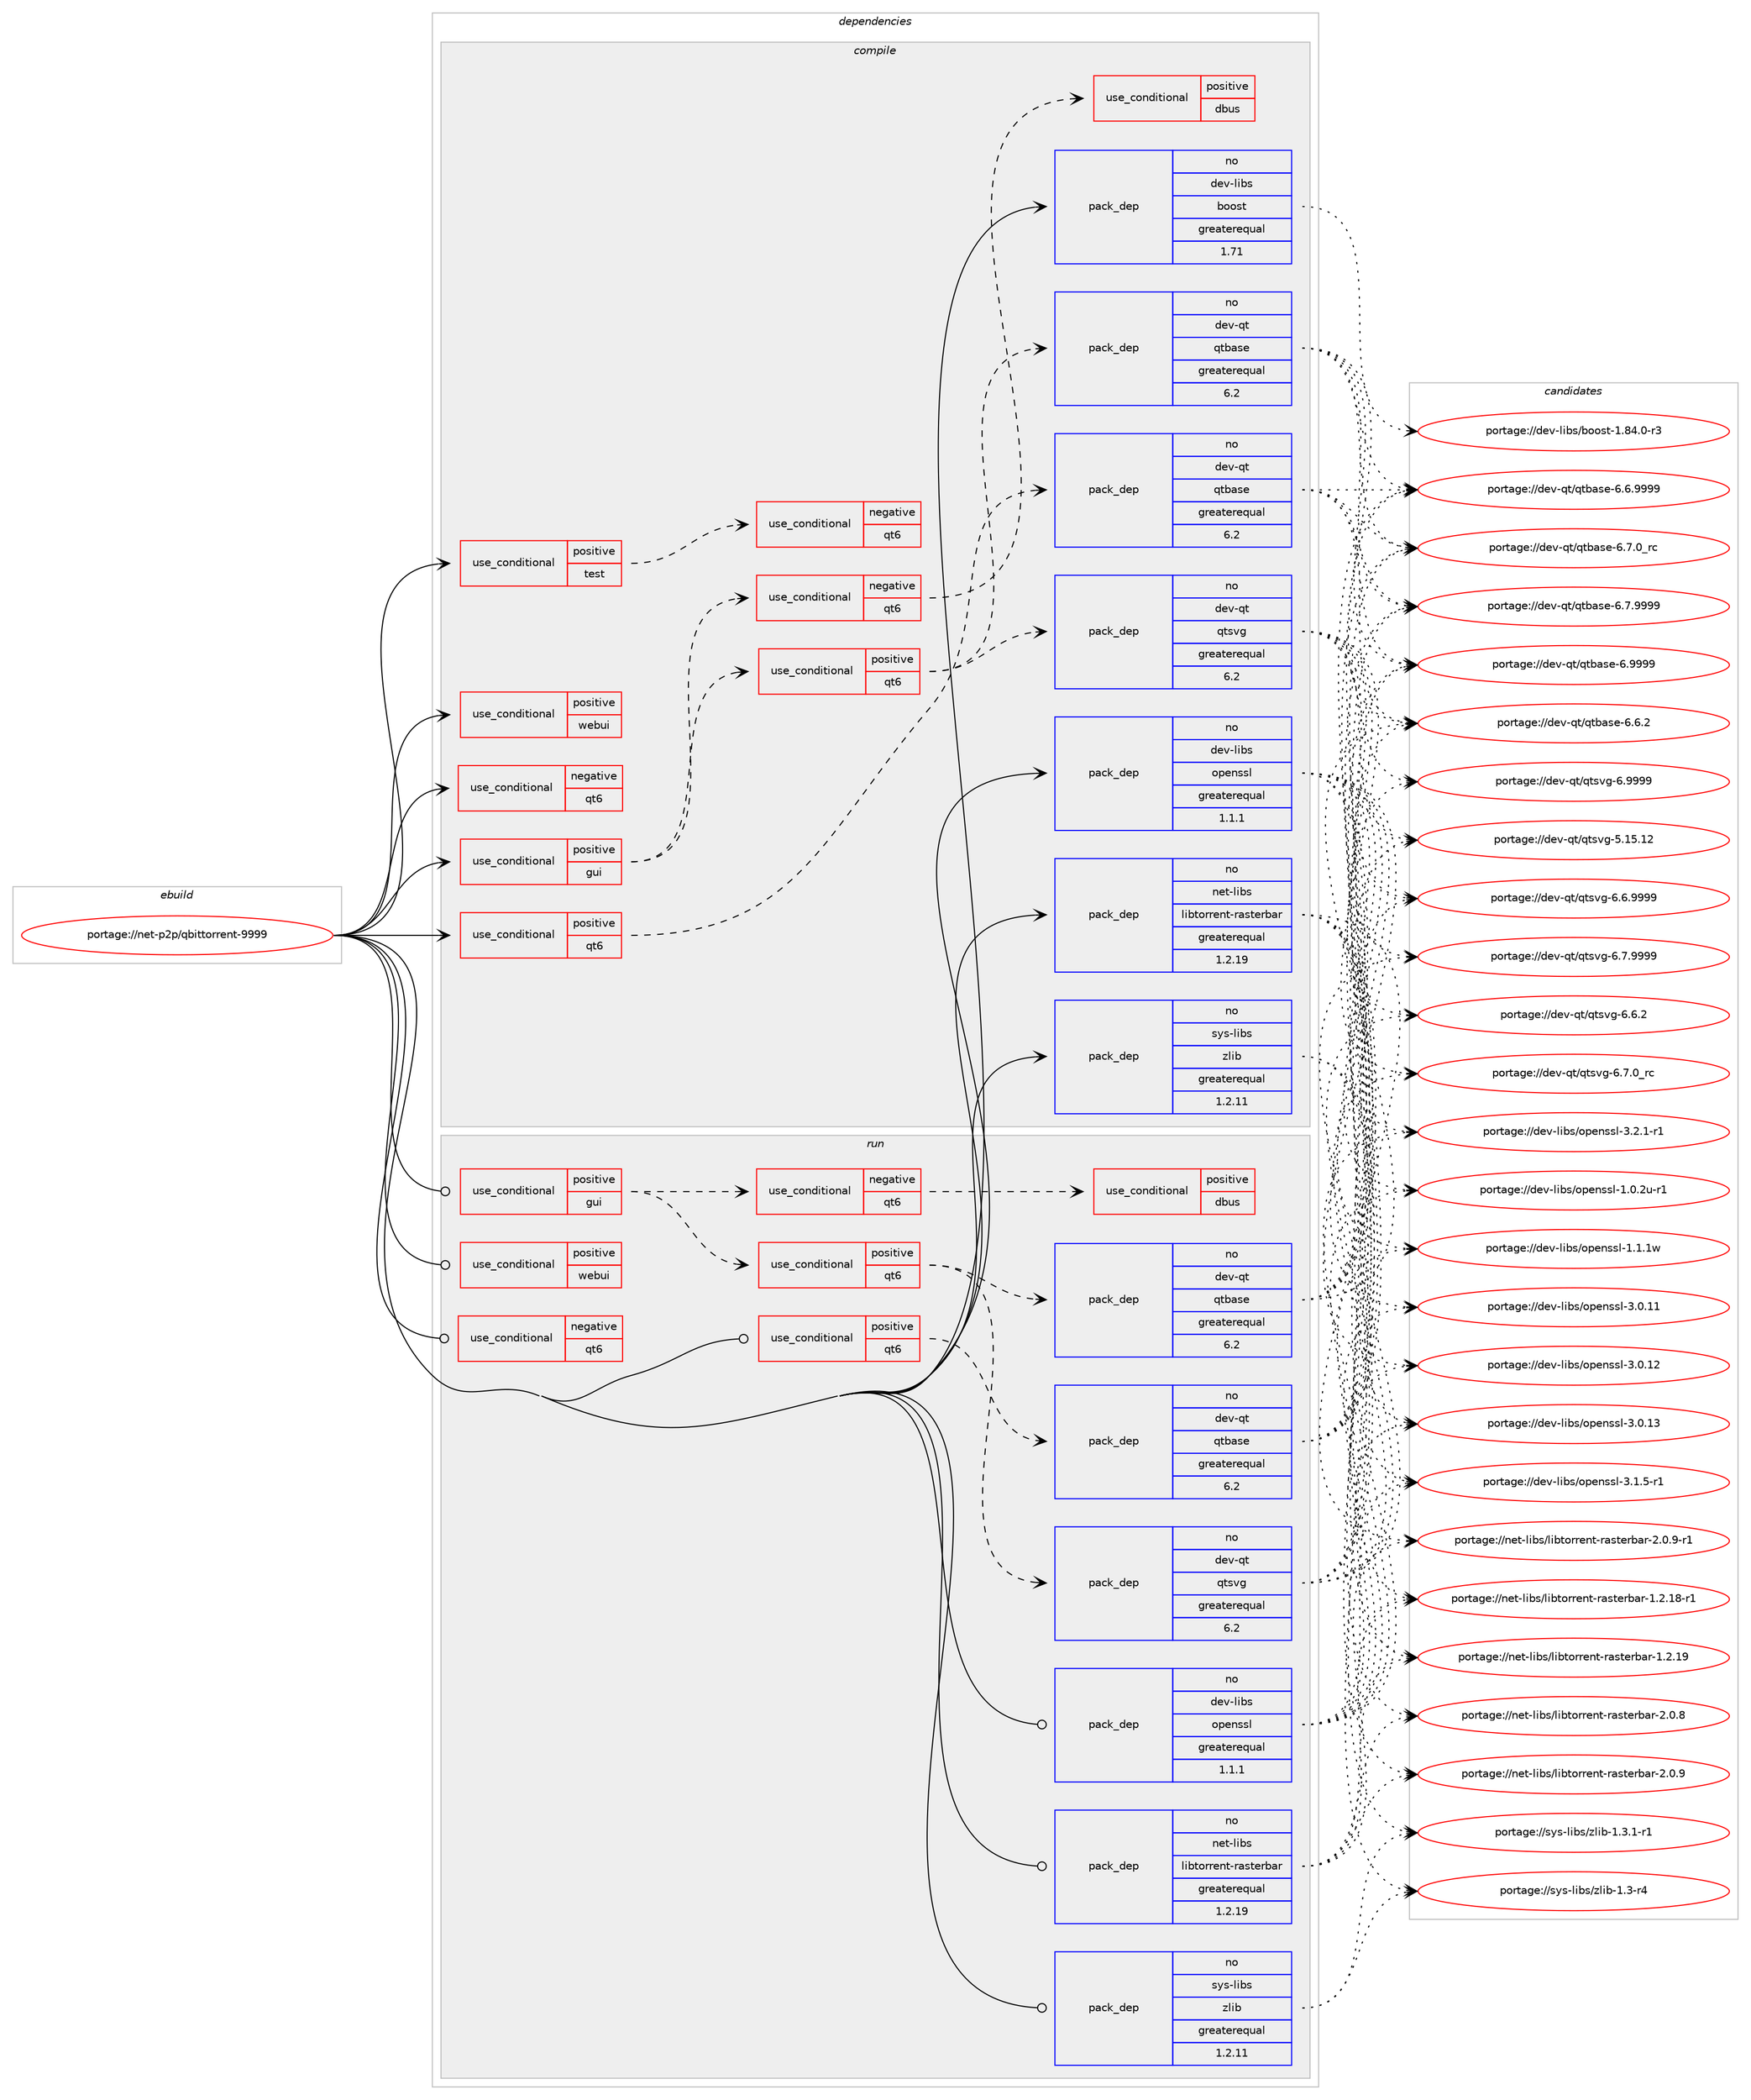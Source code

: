 digraph prolog {

# *************
# Graph options
# *************

newrank=true;
concentrate=true;
compound=true;
graph [rankdir=LR,fontname=Helvetica,fontsize=10,ranksep=1.5];#, ranksep=2.5, nodesep=0.2];
edge  [arrowhead=vee];
node  [fontname=Helvetica,fontsize=10];

# **********
# The ebuild
# **********

subgraph cluster_leftcol {
color=gray;
rank=same;
label=<<i>ebuild</i>>;
id [label="portage://net-p2p/qbittorrent-9999", color=red, width=4, href="../net-p2p/qbittorrent-9999.svg"];
}

# ****************
# The dependencies
# ****************

subgraph cluster_midcol {
color=gray;
label=<<i>dependencies</i>>;
subgraph cluster_compile {
fillcolor="#eeeeee";
style=filled;
label=<<i>compile</i>>;
subgraph cond1769 {
dependency2583 [label=<<TABLE BORDER="0" CELLBORDER="1" CELLSPACING="0" CELLPADDING="4"><TR><TD ROWSPAN="3" CELLPADDING="10">use_conditional</TD></TR><TR><TD>negative</TD></TR><TR><TD>qt6</TD></TR></TABLE>>, shape=none, color=red];
# *** BEGIN UNKNOWN DEPENDENCY TYPE (TODO) ***
# dependency2583 -> package_dependency(portage://net-p2p/qbittorrent-9999,install,no,dev-qt,qtcore,none,[,,],[slot(5)],[])
# *** END UNKNOWN DEPENDENCY TYPE (TODO) ***

# *** BEGIN UNKNOWN DEPENDENCY TYPE (TODO) ***
# dependency2583 -> package_dependency(portage://net-p2p/qbittorrent-9999,install,no,dev-qt,qtnetwork,none,[,,],[slot(5)],[use(enable(ssl),none)])
# *** END UNKNOWN DEPENDENCY TYPE (TODO) ***

# *** BEGIN UNKNOWN DEPENDENCY TYPE (TODO) ***
# dependency2583 -> package_dependency(portage://net-p2p/qbittorrent-9999,install,no,dev-qt,qtsql,none,[,,],[slot(5)],[use(enable(sqlite),none)])
# *** END UNKNOWN DEPENDENCY TYPE (TODO) ***

# *** BEGIN UNKNOWN DEPENDENCY TYPE (TODO) ***
# dependency2583 -> package_dependency(portage://net-p2p/qbittorrent-9999,install,no,dev-qt,qtxml,none,[,,],[slot(5)],[])
# *** END UNKNOWN DEPENDENCY TYPE (TODO) ***

}
id:e -> dependency2583:w [weight=20,style="solid",arrowhead="vee"];
subgraph cond1770 {
dependency2584 [label=<<TABLE BORDER="0" CELLBORDER="1" CELLSPACING="0" CELLPADDING="4"><TR><TD ROWSPAN="3" CELLPADDING="10">use_conditional</TD></TR><TR><TD>positive</TD></TR><TR><TD>gui</TD></TR></TABLE>>, shape=none, color=red];
subgraph cond1771 {
dependency2585 [label=<<TABLE BORDER="0" CELLBORDER="1" CELLSPACING="0" CELLPADDING="4"><TR><TD ROWSPAN="3" CELLPADDING="10">use_conditional</TD></TR><TR><TD>negative</TD></TR><TR><TD>qt6</TD></TR></TABLE>>, shape=none, color=red];
# *** BEGIN UNKNOWN DEPENDENCY TYPE (TODO) ***
# dependency2585 -> package_dependency(portage://net-p2p/qbittorrent-9999,install,no,dev-qt,qtgui,none,[,,],[slot(5)],[])
# *** END UNKNOWN DEPENDENCY TYPE (TODO) ***

# *** BEGIN UNKNOWN DEPENDENCY TYPE (TODO) ***
# dependency2585 -> package_dependency(portage://net-p2p/qbittorrent-9999,install,no,dev-qt,qtsvg,none,[,,],[slot(5)],[])
# *** END UNKNOWN DEPENDENCY TYPE (TODO) ***

# *** BEGIN UNKNOWN DEPENDENCY TYPE (TODO) ***
# dependency2585 -> package_dependency(portage://net-p2p/qbittorrent-9999,install,no,dev-qt,qtwidgets,none,[,,],[slot(5)],[])
# *** END UNKNOWN DEPENDENCY TYPE (TODO) ***

subgraph cond1772 {
dependency2586 [label=<<TABLE BORDER="0" CELLBORDER="1" CELLSPACING="0" CELLPADDING="4"><TR><TD ROWSPAN="3" CELLPADDING="10">use_conditional</TD></TR><TR><TD>positive</TD></TR><TR><TD>dbus</TD></TR></TABLE>>, shape=none, color=red];
# *** BEGIN UNKNOWN DEPENDENCY TYPE (TODO) ***
# dependency2586 -> package_dependency(portage://net-p2p/qbittorrent-9999,install,no,dev-qt,qtdbus,none,[,,],[slot(5)],[])
# *** END UNKNOWN DEPENDENCY TYPE (TODO) ***

}
dependency2585:e -> dependency2586:w [weight=20,style="dashed",arrowhead="vee"];
}
dependency2584:e -> dependency2585:w [weight=20,style="dashed",arrowhead="vee"];
subgraph cond1773 {
dependency2587 [label=<<TABLE BORDER="0" CELLBORDER="1" CELLSPACING="0" CELLPADDING="4"><TR><TD ROWSPAN="3" CELLPADDING="10">use_conditional</TD></TR><TR><TD>positive</TD></TR><TR><TD>qt6</TD></TR></TABLE>>, shape=none, color=red];
subgraph pack772 {
dependency2588 [label=<<TABLE BORDER="0" CELLBORDER="1" CELLSPACING="0" CELLPADDING="4" WIDTH="220"><TR><TD ROWSPAN="6" CELLPADDING="30">pack_dep</TD></TR><TR><TD WIDTH="110">no</TD></TR><TR><TD>dev-qt</TD></TR><TR><TD>qtbase</TD></TR><TR><TD>greaterequal</TD></TR><TR><TD>6.2</TD></TR></TABLE>>, shape=none, color=blue];
}
dependency2587:e -> dependency2588:w [weight=20,style="dashed",arrowhead="vee"];
subgraph pack773 {
dependency2589 [label=<<TABLE BORDER="0" CELLBORDER="1" CELLSPACING="0" CELLPADDING="4" WIDTH="220"><TR><TD ROWSPAN="6" CELLPADDING="30">pack_dep</TD></TR><TR><TD WIDTH="110">no</TD></TR><TR><TD>dev-qt</TD></TR><TR><TD>qtsvg</TD></TR><TR><TD>greaterequal</TD></TR><TR><TD>6.2</TD></TR></TABLE>>, shape=none, color=blue];
}
dependency2587:e -> dependency2589:w [weight=20,style="dashed",arrowhead="vee"];
}
dependency2584:e -> dependency2587:w [weight=20,style="dashed",arrowhead="vee"];
}
id:e -> dependency2584:w [weight=20,style="solid",arrowhead="vee"];
subgraph cond1774 {
dependency2590 [label=<<TABLE BORDER="0" CELLBORDER="1" CELLSPACING="0" CELLPADDING="4"><TR><TD ROWSPAN="3" CELLPADDING="10">use_conditional</TD></TR><TR><TD>positive</TD></TR><TR><TD>qt6</TD></TR></TABLE>>, shape=none, color=red];
subgraph pack774 {
dependency2591 [label=<<TABLE BORDER="0" CELLBORDER="1" CELLSPACING="0" CELLPADDING="4" WIDTH="220"><TR><TD ROWSPAN="6" CELLPADDING="30">pack_dep</TD></TR><TR><TD WIDTH="110">no</TD></TR><TR><TD>dev-qt</TD></TR><TR><TD>qtbase</TD></TR><TR><TD>greaterequal</TD></TR><TR><TD>6.2</TD></TR></TABLE>>, shape=none, color=blue];
}
dependency2590:e -> dependency2591:w [weight=20,style="dashed",arrowhead="vee"];
}
id:e -> dependency2590:w [weight=20,style="solid",arrowhead="vee"];
subgraph cond1775 {
dependency2592 [label=<<TABLE BORDER="0" CELLBORDER="1" CELLSPACING="0" CELLPADDING="4"><TR><TD ROWSPAN="3" CELLPADDING="10">use_conditional</TD></TR><TR><TD>positive</TD></TR><TR><TD>test</TD></TR></TABLE>>, shape=none, color=red];
subgraph cond1776 {
dependency2593 [label=<<TABLE BORDER="0" CELLBORDER="1" CELLSPACING="0" CELLPADDING="4"><TR><TD ROWSPAN="3" CELLPADDING="10">use_conditional</TD></TR><TR><TD>negative</TD></TR><TR><TD>qt6</TD></TR></TABLE>>, shape=none, color=red];
# *** BEGIN UNKNOWN DEPENDENCY TYPE (TODO) ***
# dependency2593 -> package_dependency(portage://net-p2p/qbittorrent-9999,install,no,dev-qt,qttest,none,[,,],[slot(5)],[])
# *** END UNKNOWN DEPENDENCY TYPE (TODO) ***

}
dependency2592:e -> dependency2593:w [weight=20,style="dashed",arrowhead="vee"];
}
id:e -> dependency2592:w [weight=20,style="solid",arrowhead="vee"];
subgraph cond1777 {
dependency2594 [label=<<TABLE BORDER="0" CELLBORDER="1" CELLSPACING="0" CELLPADDING="4"><TR><TD ROWSPAN="3" CELLPADDING="10">use_conditional</TD></TR><TR><TD>positive</TD></TR><TR><TD>webui</TD></TR></TABLE>>, shape=none, color=red];
# *** BEGIN UNKNOWN DEPENDENCY TYPE (TODO) ***
# dependency2594 -> package_dependency(portage://net-p2p/qbittorrent-9999,install,no,acct-group,qbittorrent,none,[,,],[],[])
# *** END UNKNOWN DEPENDENCY TYPE (TODO) ***

# *** BEGIN UNKNOWN DEPENDENCY TYPE (TODO) ***
# dependency2594 -> package_dependency(portage://net-p2p/qbittorrent-9999,install,no,acct-user,qbittorrent,none,[,,],[],[])
# *** END UNKNOWN DEPENDENCY TYPE (TODO) ***

}
id:e -> dependency2594:w [weight=20,style="solid",arrowhead="vee"];
subgraph pack775 {
dependency2595 [label=<<TABLE BORDER="0" CELLBORDER="1" CELLSPACING="0" CELLPADDING="4" WIDTH="220"><TR><TD ROWSPAN="6" CELLPADDING="30">pack_dep</TD></TR><TR><TD WIDTH="110">no</TD></TR><TR><TD>dev-libs</TD></TR><TR><TD>boost</TD></TR><TR><TD>greaterequal</TD></TR><TR><TD>1.71</TD></TR></TABLE>>, shape=none, color=blue];
}
id:e -> dependency2595:w [weight=20,style="solid",arrowhead="vee"];
subgraph pack776 {
dependency2596 [label=<<TABLE BORDER="0" CELLBORDER="1" CELLSPACING="0" CELLPADDING="4" WIDTH="220"><TR><TD ROWSPAN="6" CELLPADDING="30">pack_dep</TD></TR><TR><TD WIDTH="110">no</TD></TR><TR><TD>dev-libs</TD></TR><TR><TD>openssl</TD></TR><TR><TD>greaterequal</TD></TR><TR><TD>1.1.1</TD></TR></TABLE>>, shape=none, color=blue];
}
id:e -> dependency2596:w [weight=20,style="solid",arrowhead="vee"];
subgraph pack777 {
dependency2597 [label=<<TABLE BORDER="0" CELLBORDER="1" CELLSPACING="0" CELLPADDING="4" WIDTH="220"><TR><TD ROWSPAN="6" CELLPADDING="30">pack_dep</TD></TR><TR><TD WIDTH="110">no</TD></TR><TR><TD>net-libs</TD></TR><TR><TD>libtorrent-rasterbar</TD></TR><TR><TD>greaterequal</TD></TR><TR><TD>1.2.19</TD></TR></TABLE>>, shape=none, color=blue];
}
id:e -> dependency2597:w [weight=20,style="solid",arrowhead="vee"];
subgraph pack778 {
dependency2598 [label=<<TABLE BORDER="0" CELLBORDER="1" CELLSPACING="0" CELLPADDING="4" WIDTH="220"><TR><TD ROWSPAN="6" CELLPADDING="30">pack_dep</TD></TR><TR><TD WIDTH="110">no</TD></TR><TR><TD>sys-libs</TD></TR><TR><TD>zlib</TD></TR><TR><TD>greaterequal</TD></TR><TR><TD>1.2.11</TD></TR></TABLE>>, shape=none, color=blue];
}
id:e -> dependency2598:w [weight=20,style="solid",arrowhead="vee"];
}
subgraph cluster_compileandrun {
fillcolor="#eeeeee";
style=filled;
label=<<i>compile and run</i>>;
}
subgraph cluster_run {
fillcolor="#eeeeee";
style=filled;
label=<<i>run</i>>;
subgraph cond1778 {
dependency2599 [label=<<TABLE BORDER="0" CELLBORDER="1" CELLSPACING="0" CELLPADDING="4"><TR><TD ROWSPAN="3" CELLPADDING="10">use_conditional</TD></TR><TR><TD>negative</TD></TR><TR><TD>qt6</TD></TR></TABLE>>, shape=none, color=red];
# *** BEGIN UNKNOWN DEPENDENCY TYPE (TODO) ***
# dependency2599 -> package_dependency(portage://net-p2p/qbittorrent-9999,run,no,dev-qt,qtcore,none,[,,],[slot(5)],[])
# *** END UNKNOWN DEPENDENCY TYPE (TODO) ***

# *** BEGIN UNKNOWN DEPENDENCY TYPE (TODO) ***
# dependency2599 -> package_dependency(portage://net-p2p/qbittorrent-9999,run,no,dev-qt,qtnetwork,none,[,,],[slot(5)],[use(enable(ssl),none)])
# *** END UNKNOWN DEPENDENCY TYPE (TODO) ***

# *** BEGIN UNKNOWN DEPENDENCY TYPE (TODO) ***
# dependency2599 -> package_dependency(portage://net-p2p/qbittorrent-9999,run,no,dev-qt,qtsql,none,[,,],[slot(5)],[use(enable(sqlite),none)])
# *** END UNKNOWN DEPENDENCY TYPE (TODO) ***

# *** BEGIN UNKNOWN DEPENDENCY TYPE (TODO) ***
# dependency2599 -> package_dependency(portage://net-p2p/qbittorrent-9999,run,no,dev-qt,qtxml,none,[,,],[slot(5)],[])
# *** END UNKNOWN DEPENDENCY TYPE (TODO) ***

}
id:e -> dependency2599:w [weight=20,style="solid",arrowhead="odot"];
subgraph cond1779 {
dependency2600 [label=<<TABLE BORDER="0" CELLBORDER="1" CELLSPACING="0" CELLPADDING="4"><TR><TD ROWSPAN="3" CELLPADDING="10">use_conditional</TD></TR><TR><TD>positive</TD></TR><TR><TD>gui</TD></TR></TABLE>>, shape=none, color=red];
subgraph cond1780 {
dependency2601 [label=<<TABLE BORDER="0" CELLBORDER="1" CELLSPACING="0" CELLPADDING="4"><TR><TD ROWSPAN="3" CELLPADDING="10">use_conditional</TD></TR><TR><TD>negative</TD></TR><TR><TD>qt6</TD></TR></TABLE>>, shape=none, color=red];
# *** BEGIN UNKNOWN DEPENDENCY TYPE (TODO) ***
# dependency2601 -> package_dependency(portage://net-p2p/qbittorrent-9999,run,no,dev-qt,qtgui,none,[,,],[slot(5)],[])
# *** END UNKNOWN DEPENDENCY TYPE (TODO) ***

# *** BEGIN UNKNOWN DEPENDENCY TYPE (TODO) ***
# dependency2601 -> package_dependency(portage://net-p2p/qbittorrent-9999,run,no,dev-qt,qtsvg,none,[,,],[slot(5)],[])
# *** END UNKNOWN DEPENDENCY TYPE (TODO) ***

# *** BEGIN UNKNOWN DEPENDENCY TYPE (TODO) ***
# dependency2601 -> package_dependency(portage://net-p2p/qbittorrent-9999,run,no,dev-qt,qtwidgets,none,[,,],[slot(5)],[])
# *** END UNKNOWN DEPENDENCY TYPE (TODO) ***

subgraph cond1781 {
dependency2602 [label=<<TABLE BORDER="0" CELLBORDER="1" CELLSPACING="0" CELLPADDING="4"><TR><TD ROWSPAN="3" CELLPADDING="10">use_conditional</TD></TR><TR><TD>positive</TD></TR><TR><TD>dbus</TD></TR></TABLE>>, shape=none, color=red];
# *** BEGIN UNKNOWN DEPENDENCY TYPE (TODO) ***
# dependency2602 -> package_dependency(portage://net-p2p/qbittorrent-9999,run,no,dev-qt,qtdbus,none,[,,],[slot(5)],[])
# *** END UNKNOWN DEPENDENCY TYPE (TODO) ***

}
dependency2601:e -> dependency2602:w [weight=20,style="dashed",arrowhead="vee"];
}
dependency2600:e -> dependency2601:w [weight=20,style="dashed",arrowhead="vee"];
subgraph cond1782 {
dependency2603 [label=<<TABLE BORDER="0" CELLBORDER="1" CELLSPACING="0" CELLPADDING="4"><TR><TD ROWSPAN="3" CELLPADDING="10">use_conditional</TD></TR><TR><TD>positive</TD></TR><TR><TD>qt6</TD></TR></TABLE>>, shape=none, color=red];
subgraph pack779 {
dependency2604 [label=<<TABLE BORDER="0" CELLBORDER="1" CELLSPACING="0" CELLPADDING="4" WIDTH="220"><TR><TD ROWSPAN="6" CELLPADDING="30">pack_dep</TD></TR><TR><TD WIDTH="110">no</TD></TR><TR><TD>dev-qt</TD></TR><TR><TD>qtbase</TD></TR><TR><TD>greaterequal</TD></TR><TR><TD>6.2</TD></TR></TABLE>>, shape=none, color=blue];
}
dependency2603:e -> dependency2604:w [weight=20,style="dashed",arrowhead="vee"];
subgraph pack780 {
dependency2605 [label=<<TABLE BORDER="0" CELLBORDER="1" CELLSPACING="0" CELLPADDING="4" WIDTH="220"><TR><TD ROWSPAN="6" CELLPADDING="30">pack_dep</TD></TR><TR><TD WIDTH="110">no</TD></TR><TR><TD>dev-qt</TD></TR><TR><TD>qtsvg</TD></TR><TR><TD>greaterequal</TD></TR><TR><TD>6.2</TD></TR></TABLE>>, shape=none, color=blue];
}
dependency2603:e -> dependency2605:w [weight=20,style="dashed",arrowhead="vee"];
}
dependency2600:e -> dependency2603:w [weight=20,style="dashed",arrowhead="vee"];
}
id:e -> dependency2600:w [weight=20,style="solid",arrowhead="odot"];
subgraph cond1783 {
dependency2606 [label=<<TABLE BORDER="0" CELLBORDER="1" CELLSPACING="0" CELLPADDING="4"><TR><TD ROWSPAN="3" CELLPADDING="10">use_conditional</TD></TR><TR><TD>positive</TD></TR><TR><TD>qt6</TD></TR></TABLE>>, shape=none, color=red];
subgraph pack781 {
dependency2607 [label=<<TABLE BORDER="0" CELLBORDER="1" CELLSPACING="0" CELLPADDING="4" WIDTH="220"><TR><TD ROWSPAN="6" CELLPADDING="30">pack_dep</TD></TR><TR><TD WIDTH="110">no</TD></TR><TR><TD>dev-qt</TD></TR><TR><TD>qtbase</TD></TR><TR><TD>greaterequal</TD></TR><TR><TD>6.2</TD></TR></TABLE>>, shape=none, color=blue];
}
dependency2606:e -> dependency2607:w [weight=20,style="dashed",arrowhead="vee"];
}
id:e -> dependency2606:w [weight=20,style="solid",arrowhead="odot"];
subgraph cond1784 {
dependency2608 [label=<<TABLE BORDER="0" CELLBORDER="1" CELLSPACING="0" CELLPADDING="4"><TR><TD ROWSPAN="3" CELLPADDING="10">use_conditional</TD></TR><TR><TD>positive</TD></TR><TR><TD>webui</TD></TR></TABLE>>, shape=none, color=red];
# *** BEGIN UNKNOWN DEPENDENCY TYPE (TODO) ***
# dependency2608 -> package_dependency(portage://net-p2p/qbittorrent-9999,run,no,acct-group,qbittorrent,none,[,,],[],[])
# *** END UNKNOWN DEPENDENCY TYPE (TODO) ***

# *** BEGIN UNKNOWN DEPENDENCY TYPE (TODO) ***
# dependency2608 -> package_dependency(portage://net-p2p/qbittorrent-9999,run,no,acct-user,qbittorrent,none,[,,],[],[])
# *** END UNKNOWN DEPENDENCY TYPE (TODO) ***

}
id:e -> dependency2608:w [weight=20,style="solid",arrowhead="odot"];
subgraph pack782 {
dependency2609 [label=<<TABLE BORDER="0" CELLBORDER="1" CELLSPACING="0" CELLPADDING="4" WIDTH="220"><TR><TD ROWSPAN="6" CELLPADDING="30">pack_dep</TD></TR><TR><TD WIDTH="110">no</TD></TR><TR><TD>dev-libs</TD></TR><TR><TD>openssl</TD></TR><TR><TD>greaterequal</TD></TR><TR><TD>1.1.1</TD></TR></TABLE>>, shape=none, color=blue];
}
id:e -> dependency2609:w [weight=20,style="solid",arrowhead="odot"];
subgraph pack783 {
dependency2610 [label=<<TABLE BORDER="0" CELLBORDER="1" CELLSPACING="0" CELLPADDING="4" WIDTH="220"><TR><TD ROWSPAN="6" CELLPADDING="30">pack_dep</TD></TR><TR><TD WIDTH="110">no</TD></TR><TR><TD>net-libs</TD></TR><TR><TD>libtorrent-rasterbar</TD></TR><TR><TD>greaterequal</TD></TR><TR><TD>1.2.19</TD></TR></TABLE>>, shape=none, color=blue];
}
id:e -> dependency2610:w [weight=20,style="solid",arrowhead="odot"];
subgraph pack784 {
dependency2611 [label=<<TABLE BORDER="0" CELLBORDER="1" CELLSPACING="0" CELLPADDING="4" WIDTH="220"><TR><TD ROWSPAN="6" CELLPADDING="30">pack_dep</TD></TR><TR><TD WIDTH="110">no</TD></TR><TR><TD>sys-libs</TD></TR><TR><TD>zlib</TD></TR><TR><TD>greaterequal</TD></TR><TR><TD>1.2.11</TD></TR></TABLE>>, shape=none, color=blue];
}
id:e -> dependency2611:w [weight=20,style="solid",arrowhead="odot"];
}
}

# **************
# The candidates
# **************

subgraph cluster_choices {
rank=same;
color=gray;
label=<<i>candidates</i>>;

subgraph choice772 {
color=black;
nodesep=1;
choice10010111845113116471131169897115101455446544650 [label="portage://dev-qt/qtbase-6.6.2", color=red, width=4,href="../dev-qt/qtbase-6.6.2.svg"];
choice10010111845113116471131169897115101455446544657575757 [label="portage://dev-qt/qtbase-6.6.9999", color=red, width=4,href="../dev-qt/qtbase-6.6.9999.svg"];
choice100101118451131164711311698971151014554465546489511499 [label="portage://dev-qt/qtbase-6.7.0_rc", color=red, width=4,href="../dev-qt/qtbase-6.7.0_rc.svg"];
choice10010111845113116471131169897115101455446554657575757 [label="portage://dev-qt/qtbase-6.7.9999", color=red, width=4,href="../dev-qt/qtbase-6.7.9999.svg"];
choice1001011184511311647113116989711510145544657575757 [label="portage://dev-qt/qtbase-6.9999", color=red, width=4,href="../dev-qt/qtbase-6.9999.svg"];
dependency2588:e -> choice10010111845113116471131169897115101455446544650:w [style=dotted,weight="100"];
dependency2588:e -> choice10010111845113116471131169897115101455446544657575757:w [style=dotted,weight="100"];
dependency2588:e -> choice100101118451131164711311698971151014554465546489511499:w [style=dotted,weight="100"];
dependency2588:e -> choice10010111845113116471131169897115101455446554657575757:w [style=dotted,weight="100"];
dependency2588:e -> choice1001011184511311647113116989711510145544657575757:w [style=dotted,weight="100"];
}
subgraph choice773 {
color=black;
nodesep=1;
choice10010111845113116471131161151181034553464953464950 [label="portage://dev-qt/qtsvg-5.15.12", color=red, width=4,href="../dev-qt/qtsvg-5.15.12.svg"];
choice1001011184511311647113116115118103455446544650 [label="portage://dev-qt/qtsvg-6.6.2", color=red, width=4,href="../dev-qt/qtsvg-6.6.2.svg"];
choice1001011184511311647113116115118103455446544657575757 [label="portage://dev-qt/qtsvg-6.6.9999", color=red, width=4,href="../dev-qt/qtsvg-6.6.9999.svg"];
choice10010111845113116471131161151181034554465546489511499 [label="portage://dev-qt/qtsvg-6.7.0_rc", color=red, width=4,href="../dev-qt/qtsvg-6.7.0_rc.svg"];
choice1001011184511311647113116115118103455446554657575757 [label="portage://dev-qt/qtsvg-6.7.9999", color=red, width=4,href="../dev-qt/qtsvg-6.7.9999.svg"];
choice100101118451131164711311611511810345544657575757 [label="portage://dev-qt/qtsvg-6.9999", color=red, width=4,href="../dev-qt/qtsvg-6.9999.svg"];
dependency2589:e -> choice10010111845113116471131161151181034553464953464950:w [style=dotted,weight="100"];
dependency2589:e -> choice1001011184511311647113116115118103455446544650:w [style=dotted,weight="100"];
dependency2589:e -> choice1001011184511311647113116115118103455446544657575757:w [style=dotted,weight="100"];
dependency2589:e -> choice10010111845113116471131161151181034554465546489511499:w [style=dotted,weight="100"];
dependency2589:e -> choice1001011184511311647113116115118103455446554657575757:w [style=dotted,weight="100"];
dependency2589:e -> choice100101118451131164711311611511810345544657575757:w [style=dotted,weight="100"];
}
subgraph choice774 {
color=black;
nodesep=1;
choice10010111845113116471131169897115101455446544650 [label="portage://dev-qt/qtbase-6.6.2", color=red, width=4,href="../dev-qt/qtbase-6.6.2.svg"];
choice10010111845113116471131169897115101455446544657575757 [label="portage://dev-qt/qtbase-6.6.9999", color=red, width=4,href="../dev-qt/qtbase-6.6.9999.svg"];
choice100101118451131164711311698971151014554465546489511499 [label="portage://dev-qt/qtbase-6.7.0_rc", color=red, width=4,href="../dev-qt/qtbase-6.7.0_rc.svg"];
choice10010111845113116471131169897115101455446554657575757 [label="portage://dev-qt/qtbase-6.7.9999", color=red, width=4,href="../dev-qt/qtbase-6.7.9999.svg"];
choice1001011184511311647113116989711510145544657575757 [label="portage://dev-qt/qtbase-6.9999", color=red, width=4,href="../dev-qt/qtbase-6.9999.svg"];
dependency2591:e -> choice10010111845113116471131169897115101455446544650:w [style=dotted,weight="100"];
dependency2591:e -> choice10010111845113116471131169897115101455446544657575757:w [style=dotted,weight="100"];
dependency2591:e -> choice100101118451131164711311698971151014554465546489511499:w [style=dotted,weight="100"];
dependency2591:e -> choice10010111845113116471131169897115101455446554657575757:w [style=dotted,weight="100"];
dependency2591:e -> choice1001011184511311647113116989711510145544657575757:w [style=dotted,weight="100"];
}
subgraph choice775 {
color=black;
nodesep=1;
choice10010111845108105981154798111111115116454946565246484511451 [label="portage://dev-libs/boost-1.84.0-r3", color=red, width=4,href="../dev-libs/boost-1.84.0-r3.svg"];
dependency2595:e -> choice10010111845108105981154798111111115116454946565246484511451:w [style=dotted,weight="100"];
}
subgraph choice776 {
color=black;
nodesep=1;
choice1001011184510810598115471111121011101151151084549464846501174511449 [label="portage://dev-libs/openssl-1.0.2u-r1", color=red, width=4,href="../dev-libs/openssl-1.0.2u-r1.svg"];
choice100101118451081059811547111112101110115115108454946494649119 [label="portage://dev-libs/openssl-1.1.1w", color=red, width=4,href="../dev-libs/openssl-1.1.1w.svg"];
choice10010111845108105981154711111210111011511510845514648464949 [label="portage://dev-libs/openssl-3.0.11", color=red, width=4,href="../dev-libs/openssl-3.0.11.svg"];
choice10010111845108105981154711111210111011511510845514648464950 [label="portage://dev-libs/openssl-3.0.12", color=red, width=4,href="../dev-libs/openssl-3.0.12.svg"];
choice10010111845108105981154711111210111011511510845514648464951 [label="portage://dev-libs/openssl-3.0.13", color=red, width=4,href="../dev-libs/openssl-3.0.13.svg"];
choice1001011184510810598115471111121011101151151084551464946534511449 [label="portage://dev-libs/openssl-3.1.5-r1", color=red, width=4,href="../dev-libs/openssl-3.1.5-r1.svg"];
choice1001011184510810598115471111121011101151151084551465046494511449 [label="portage://dev-libs/openssl-3.2.1-r1", color=red, width=4,href="../dev-libs/openssl-3.2.1-r1.svg"];
dependency2596:e -> choice1001011184510810598115471111121011101151151084549464846501174511449:w [style=dotted,weight="100"];
dependency2596:e -> choice100101118451081059811547111112101110115115108454946494649119:w [style=dotted,weight="100"];
dependency2596:e -> choice10010111845108105981154711111210111011511510845514648464949:w [style=dotted,weight="100"];
dependency2596:e -> choice10010111845108105981154711111210111011511510845514648464950:w [style=dotted,weight="100"];
dependency2596:e -> choice10010111845108105981154711111210111011511510845514648464951:w [style=dotted,weight="100"];
dependency2596:e -> choice1001011184510810598115471111121011101151151084551464946534511449:w [style=dotted,weight="100"];
dependency2596:e -> choice1001011184510810598115471111121011101151151084551465046494511449:w [style=dotted,weight="100"];
}
subgraph choice777 {
color=black;
nodesep=1;
choice1101011164510810598115471081059811611111411410111011645114971151161011149897114454946504649564511449 [label="portage://net-libs/libtorrent-rasterbar-1.2.18-r1", color=red, width=4,href="../net-libs/libtorrent-rasterbar-1.2.18-r1.svg"];
choice110101116451081059811547108105981161111141141011101164511497115116101114989711445494650464957 [label="portage://net-libs/libtorrent-rasterbar-1.2.19", color=red, width=4,href="../net-libs/libtorrent-rasterbar-1.2.19.svg"];
choice1101011164510810598115471081059811611111411410111011645114971151161011149897114455046484656 [label="portage://net-libs/libtorrent-rasterbar-2.0.8", color=red, width=4,href="../net-libs/libtorrent-rasterbar-2.0.8.svg"];
choice1101011164510810598115471081059811611111411410111011645114971151161011149897114455046484657 [label="portage://net-libs/libtorrent-rasterbar-2.0.9", color=red, width=4,href="../net-libs/libtorrent-rasterbar-2.0.9.svg"];
choice11010111645108105981154710810598116111114114101110116451149711511610111498971144550464846574511449 [label="portage://net-libs/libtorrent-rasterbar-2.0.9-r1", color=red, width=4,href="../net-libs/libtorrent-rasterbar-2.0.9-r1.svg"];
dependency2597:e -> choice1101011164510810598115471081059811611111411410111011645114971151161011149897114454946504649564511449:w [style=dotted,weight="100"];
dependency2597:e -> choice110101116451081059811547108105981161111141141011101164511497115116101114989711445494650464957:w [style=dotted,weight="100"];
dependency2597:e -> choice1101011164510810598115471081059811611111411410111011645114971151161011149897114455046484656:w [style=dotted,weight="100"];
dependency2597:e -> choice1101011164510810598115471081059811611111411410111011645114971151161011149897114455046484657:w [style=dotted,weight="100"];
dependency2597:e -> choice11010111645108105981154710810598116111114114101110116451149711511610111498971144550464846574511449:w [style=dotted,weight="100"];
}
subgraph choice778 {
color=black;
nodesep=1;
choice11512111545108105981154712210810598454946514511452 [label="portage://sys-libs/zlib-1.3-r4", color=red, width=4,href="../sys-libs/zlib-1.3-r4.svg"];
choice115121115451081059811547122108105984549465146494511449 [label="portage://sys-libs/zlib-1.3.1-r1", color=red, width=4,href="../sys-libs/zlib-1.3.1-r1.svg"];
dependency2598:e -> choice11512111545108105981154712210810598454946514511452:w [style=dotted,weight="100"];
dependency2598:e -> choice115121115451081059811547122108105984549465146494511449:w [style=dotted,weight="100"];
}
subgraph choice779 {
color=black;
nodesep=1;
choice10010111845113116471131169897115101455446544650 [label="portage://dev-qt/qtbase-6.6.2", color=red, width=4,href="../dev-qt/qtbase-6.6.2.svg"];
choice10010111845113116471131169897115101455446544657575757 [label="portage://dev-qt/qtbase-6.6.9999", color=red, width=4,href="../dev-qt/qtbase-6.6.9999.svg"];
choice100101118451131164711311698971151014554465546489511499 [label="portage://dev-qt/qtbase-6.7.0_rc", color=red, width=4,href="../dev-qt/qtbase-6.7.0_rc.svg"];
choice10010111845113116471131169897115101455446554657575757 [label="portage://dev-qt/qtbase-6.7.9999", color=red, width=4,href="../dev-qt/qtbase-6.7.9999.svg"];
choice1001011184511311647113116989711510145544657575757 [label="portage://dev-qt/qtbase-6.9999", color=red, width=4,href="../dev-qt/qtbase-6.9999.svg"];
dependency2604:e -> choice10010111845113116471131169897115101455446544650:w [style=dotted,weight="100"];
dependency2604:e -> choice10010111845113116471131169897115101455446544657575757:w [style=dotted,weight="100"];
dependency2604:e -> choice100101118451131164711311698971151014554465546489511499:w [style=dotted,weight="100"];
dependency2604:e -> choice10010111845113116471131169897115101455446554657575757:w [style=dotted,weight="100"];
dependency2604:e -> choice1001011184511311647113116989711510145544657575757:w [style=dotted,weight="100"];
}
subgraph choice780 {
color=black;
nodesep=1;
choice10010111845113116471131161151181034553464953464950 [label="portage://dev-qt/qtsvg-5.15.12", color=red, width=4,href="../dev-qt/qtsvg-5.15.12.svg"];
choice1001011184511311647113116115118103455446544650 [label="portage://dev-qt/qtsvg-6.6.2", color=red, width=4,href="../dev-qt/qtsvg-6.6.2.svg"];
choice1001011184511311647113116115118103455446544657575757 [label="portage://dev-qt/qtsvg-6.6.9999", color=red, width=4,href="../dev-qt/qtsvg-6.6.9999.svg"];
choice10010111845113116471131161151181034554465546489511499 [label="portage://dev-qt/qtsvg-6.7.0_rc", color=red, width=4,href="../dev-qt/qtsvg-6.7.0_rc.svg"];
choice1001011184511311647113116115118103455446554657575757 [label="portage://dev-qt/qtsvg-6.7.9999", color=red, width=4,href="../dev-qt/qtsvg-6.7.9999.svg"];
choice100101118451131164711311611511810345544657575757 [label="portage://dev-qt/qtsvg-6.9999", color=red, width=4,href="../dev-qt/qtsvg-6.9999.svg"];
dependency2605:e -> choice10010111845113116471131161151181034553464953464950:w [style=dotted,weight="100"];
dependency2605:e -> choice1001011184511311647113116115118103455446544650:w [style=dotted,weight="100"];
dependency2605:e -> choice1001011184511311647113116115118103455446544657575757:w [style=dotted,weight="100"];
dependency2605:e -> choice10010111845113116471131161151181034554465546489511499:w [style=dotted,weight="100"];
dependency2605:e -> choice1001011184511311647113116115118103455446554657575757:w [style=dotted,weight="100"];
dependency2605:e -> choice100101118451131164711311611511810345544657575757:w [style=dotted,weight="100"];
}
subgraph choice781 {
color=black;
nodesep=1;
choice10010111845113116471131169897115101455446544650 [label="portage://dev-qt/qtbase-6.6.2", color=red, width=4,href="../dev-qt/qtbase-6.6.2.svg"];
choice10010111845113116471131169897115101455446544657575757 [label="portage://dev-qt/qtbase-6.6.9999", color=red, width=4,href="../dev-qt/qtbase-6.6.9999.svg"];
choice100101118451131164711311698971151014554465546489511499 [label="portage://dev-qt/qtbase-6.7.0_rc", color=red, width=4,href="../dev-qt/qtbase-6.7.0_rc.svg"];
choice10010111845113116471131169897115101455446554657575757 [label="portage://dev-qt/qtbase-6.7.9999", color=red, width=4,href="../dev-qt/qtbase-6.7.9999.svg"];
choice1001011184511311647113116989711510145544657575757 [label="portage://dev-qt/qtbase-6.9999", color=red, width=4,href="../dev-qt/qtbase-6.9999.svg"];
dependency2607:e -> choice10010111845113116471131169897115101455446544650:w [style=dotted,weight="100"];
dependency2607:e -> choice10010111845113116471131169897115101455446544657575757:w [style=dotted,weight="100"];
dependency2607:e -> choice100101118451131164711311698971151014554465546489511499:w [style=dotted,weight="100"];
dependency2607:e -> choice10010111845113116471131169897115101455446554657575757:w [style=dotted,weight="100"];
dependency2607:e -> choice1001011184511311647113116989711510145544657575757:w [style=dotted,weight="100"];
}
subgraph choice782 {
color=black;
nodesep=1;
choice1001011184510810598115471111121011101151151084549464846501174511449 [label="portage://dev-libs/openssl-1.0.2u-r1", color=red, width=4,href="../dev-libs/openssl-1.0.2u-r1.svg"];
choice100101118451081059811547111112101110115115108454946494649119 [label="portage://dev-libs/openssl-1.1.1w", color=red, width=4,href="../dev-libs/openssl-1.1.1w.svg"];
choice10010111845108105981154711111210111011511510845514648464949 [label="portage://dev-libs/openssl-3.0.11", color=red, width=4,href="../dev-libs/openssl-3.0.11.svg"];
choice10010111845108105981154711111210111011511510845514648464950 [label="portage://dev-libs/openssl-3.0.12", color=red, width=4,href="../dev-libs/openssl-3.0.12.svg"];
choice10010111845108105981154711111210111011511510845514648464951 [label="portage://dev-libs/openssl-3.0.13", color=red, width=4,href="../dev-libs/openssl-3.0.13.svg"];
choice1001011184510810598115471111121011101151151084551464946534511449 [label="portage://dev-libs/openssl-3.1.5-r1", color=red, width=4,href="../dev-libs/openssl-3.1.5-r1.svg"];
choice1001011184510810598115471111121011101151151084551465046494511449 [label="portage://dev-libs/openssl-3.2.1-r1", color=red, width=4,href="../dev-libs/openssl-3.2.1-r1.svg"];
dependency2609:e -> choice1001011184510810598115471111121011101151151084549464846501174511449:w [style=dotted,weight="100"];
dependency2609:e -> choice100101118451081059811547111112101110115115108454946494649119:w [style=dotted,weight="100"];
dependency2609:e -> choice10010111845108105981154711111210111011511510845514648464949:w [style=dotted,weight="100"];
dependency2609:e -> choice10010111845108105981154711111210111011511510845514648464950:w [style=dotted,weight="100"];
dependency2609:e -> choice10010111845108105981154711111210111011511510845514648464951:w [style=dotted,weight="100"];
dependency2609:e -> choice1001011184510810598115471111121011101151151084551464946534511449:w [style=dotted,weight="100"];
dependency2609:e -> choice1001011184510810598115471111121011101151151084551465046494511449:w [style=dotted,weight="100"];
}
subgraph choice783 {
color=black;
nodesep=1;
choice1101011164510810598115471081059811611111411410111011645114971151161011149897114454946504649564511449 [label="portage://net-libs/libtorrent-rasterbar-1.2.18-r1", color=red, width=4,href="../net-libs/libtorrent-rasterbar-1.2.18-r1.svg"];
choice110101116451081059811547108105981161111141141011101164511497115116101114989711445494650464957 [label="portage://net-libs/libtorrent-rasterbar-1.2.19", color=red, width=4,href="../net-libs/libtorrent-rasterbar-1.2.19.svg"];
choice1101011164510810598115471081059811611111411410111011645114971151161011149897114455046484656 [label="portage://net-libs/libtorrent-rasterbar-2.0.8", color=red, width=4,href="../net-libs/libtorrent-rasterbar-2.0.8.svg"];
choice1101011164510810598115471081059811611111411410111011645114971151161011149897114455046484657 [label="portage://net-libs/libtorrent-rasterbar-2.0.9", color=red, width=4,href="../net-libs/libtorrent-rasterbar-2.0.9.svg"];
choice11010111645108105981154710810598116111114114101110116451149711511610111498971144550464846574511449 [label="portage://net-libs/libtorrent-rasterbar-2.0.9-r1", color=red, width=4,href="../net-libs/libtorrent-rasterbar-2.0.9-r1.svg"];
dependency2610:e -> choice1101011164510810598115471081059811611111411410111011645114971151161011149897114454946504649564511449:w [style=dotted,weight="100"];
dependency2610:e -> choice110101116451081059811547108105981161111141141011101164511497115116101114989711445494650464957:w [style=dotted,weight="100"];
dependency2610:e -> choice1101011164510810598115471081059811611111411410111011645114971151161011149897114455046484656:w [style=dotted,weight="100"];
dependency2610:e -> choice1101011164510810598115471081059811611111411410111011645114971151161011149897114455046484657:w [style=dotted,weight="100"];
dependency2610:e -> choice11010111645108105981154710810598116111114114101110116451149711511610111498971144550464846574511449:w [style=dotted,weight="100"];
}
subgraph choice784 {
color=black;
nodesep=1;
choice11512111545108105981154712210810598454946514511452 [label="portage://sys-libs/zlib-1.3-r4", color=red, width=4,href="../sys-libs/zlib-1.3-r4.svg"];
choice115121115451081059811547122108105984549465146494511449 [label="portage://sys-libs/zlib-1.3.1-r1", color=red, width=4,href="../sys-libs/zlib-1.3.1-r1.svg"];
dependency2611:e -> choice11512111545108105981154712210810598454946514511452:w [style=dotted,weight="100"];
dependency2611:e -> choice115121115451081059811547122108105984549465146494511449:w [style=dotted,weight="100"];
}
}

}
